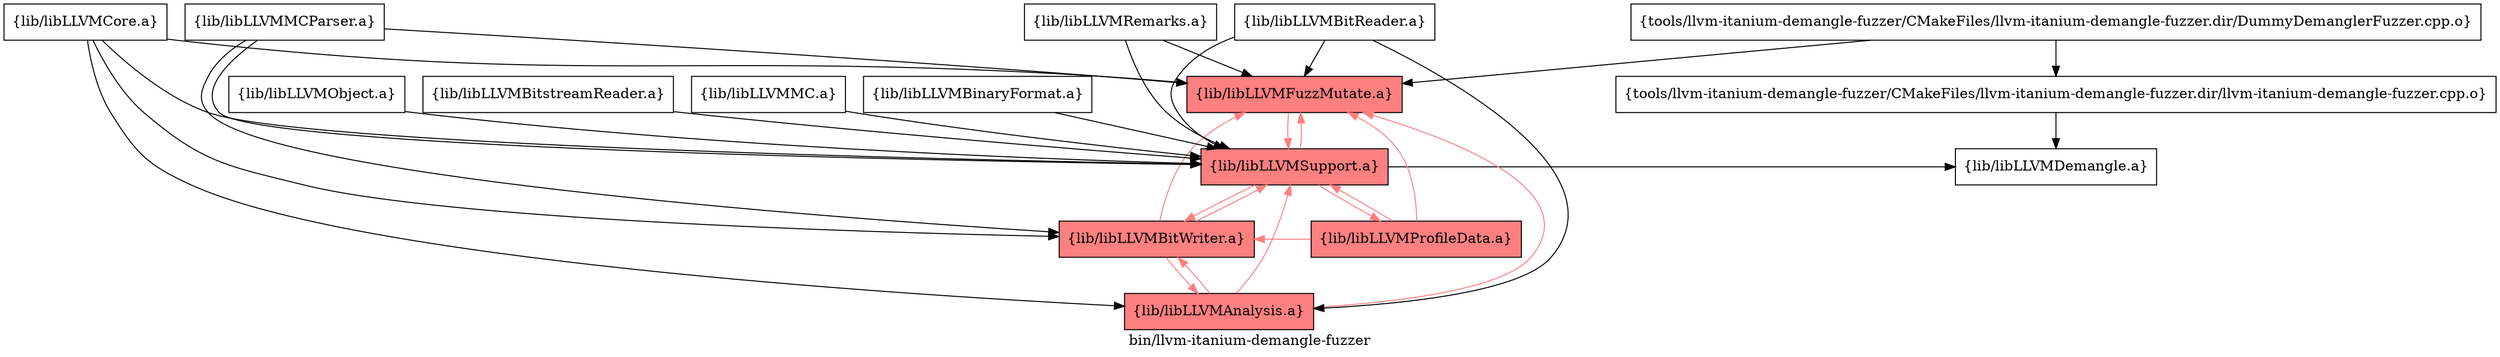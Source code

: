 digraph "bin/llvm-itanium-demangle-fuzzer" {
	label="bin/llvm-itanium-demangle-fuzzer";
	{ rank=same; Node0x556bb347ada8;  }
	{ rank=same; Node0x556bb347a1c8; Node0x556bb347bd48;  }
	{ rank=same; Node0x556bb347b848; Node0x556bb347c248;  }
	{ rank=same; Node0x556bb347c748; Node0x556bb3480348;  }

	Node0x556bb347ada8 [shape=record,shape=box,group=0,label="{tools/llvm-itanium-demangle-fuzzer/CMakeFiles/llvm-itanium-demangle-fuzzer.dir/DummyDemanglerFuzzer.cpp.o}"];
	Node0x556bb347ada8 -> Node0x556bb347a1c8;
	Node0x556bb347ada8 -> Node0x556bb347bd48;
	Node0x556bb347a1c8 [shape=record,shape=box,group=0,label="{tools/llvm-itanium-demangle-fuzzer/CMakeFiles/llvm-itanium-demangle-fuzzer.dir/llvm-itanium-demangle-fuzzer.cpp.o}"];
	Node0x556bb347a1c8 -> Node0x556bb347b848;
	Node0x556bb347bd48 [shape=record,shape=box,style=filled,fillcolor="1.000000 0.5 1",group=1,label="{lib/libLLVMFuzzMutate.a}"];
	Node0x556bb347bd48 -> Node0x556bb347c248[color="1.000000 0.5 1"];
	Node0x556bb347b848 [shape=record,shape=box,group=0,label="{lib/libLLVMDemangle.a}"];
	Node0x556bb347c248 [shape=record,shape=box,style=filled,fillcolor="1.000000 0.5 1",group=1,label="{lib/libLLVMSupport.a}"];
	Node0x556bb347c248 -> Node0x556bb347bd48[color="1.000000 0.5 1"];
	Node0x556bb347c248 -> Node0x556bb347c748[color="1.000000 0.5 1"];
	Node0x556bb347c248 -> Node0x556bb347b848;
	Node0x556bb347c248 -> Node0x556bb3480348[color="1.000000 0.5 1"];
	Node0x556bb347c748 [shape=record,shape=box,style=filled,fillcolor="1.000000 0.5 1",group=1,label="{lib/libLLVMBitWriter.a}"];
	Node0x556bb347c748 -> Node0x556bb347bd48[color="1.000000 0.5 1"];
	Node0x556bb347c748 -> Node0x556bb347c248[color="1.000000 0.5 1"];
	Node0x556bb347c748 -> Node0x556bb347ddc8[color="1.000000 0.5 1"];
	Node0x556bb347ddc8 [shape=record,shape=box,style=filled,fillcolor="1.000000 0.5 1",group=1,label="{lib/libLLVMAnalysis.a}"];
	Node0x556bb347ddc8 -> Node0x556bb347c248[color="1.000000 0.5 1"];
	Node0x556bb347ddc8 -> Node0x556bb347bd48[color="1.000000 0.5 1"];
	Node0x556bb347ddc8 -> Node0x556bb347c748[color="1.000000 0.5 1"];
	Node0x556bb347ecc8 [shape=record,shape=box,group=0,label="{lib/libLLVMObject.a}"];
	Node0x556bb347ecc8 -> Node0x556bb347c248;
	Node0x556bb347e7c8 [shape=record,shape=box,group=0,label="{lib/libLLVMBitReader.a}"];
	Node0x556bb347e7c8 -> Node0x556bb347bd48;
	Node0x556bb347e7c8 -> Node0x556bb347c248;
	Node0x556bb347e7c8 -> Node0x556bb347ddc8;
	Node0x556bb347f6c8 [shape=record,shape=box,group=0,label="{lib/libLLVMMCParser.a}"];
	Node0x556bb347f6c8 -> Node0x556bb347bd48;
	Node0x556bb347f6c8 -> Node0x556bb347c248;
	Node0x556bb347f6c8 -> Node0x556bb347c748;
	Node0x556bb3480348 [shape=record,shape=box,style=filled,fillcolor="1.000000 0.5 1",group=1,label="{lib/libLLVMProfileData.a}"];
	Node0x556bb3480348 -> Node0x556bb347bd48[color="1.000000 0.5 1"];
	Node0x556bb3480348 -> Node0x556bb347c248[color="1.000000 0.5 1"];
	Node0x556bb3480348 -> Node0x556bb347c748[color="1.000000 0.5 1"];
	Node0x556bb34807f8 [shape=record,shape=box,group=0,label="{lib/libLLVMCore.a}"];
	Node0x556bb34807f8 -> Node0x556bb347c248;
	Node0x556bb34807f8 -> Node0x556bb347bd48;
	Node0x556bb34807f8 -> Node0x556bb347ddc8;
	Node0x556bb34807f8 -> Node0x556bb347c748;
	Node0x556bb3480cf8 [shape=record,shape=box,group=0,label="{lib/libLLVMRemarks.a}"];
	Node0x556bb3480cf8 -> Node0x556bb347c248;
	Node0x556bb3480cf8 -> Node0x556bb347bd48;
	Node0x556bb3480118 [shape=record,shape=box,group=0,label="{lib/libLLVMBitstreamReader.a}"];
	Node0x556bb3480118 -> Node0x556bb347c248;
	Node0x556bb3481a68 [shape=record,shape=box,group=0,label="{lib/libLLVMMC.a}"];
	Node0x556bb3481a68 -> Node0x556bb347c248;
	Node0x556bb3481fb8 [shape=record,shape=box,group=0,label="{lib/libLLVMBinaryFormat.a}"];
	Node0x556bb3481fb8 -> Node0x556bb347c248;
}
